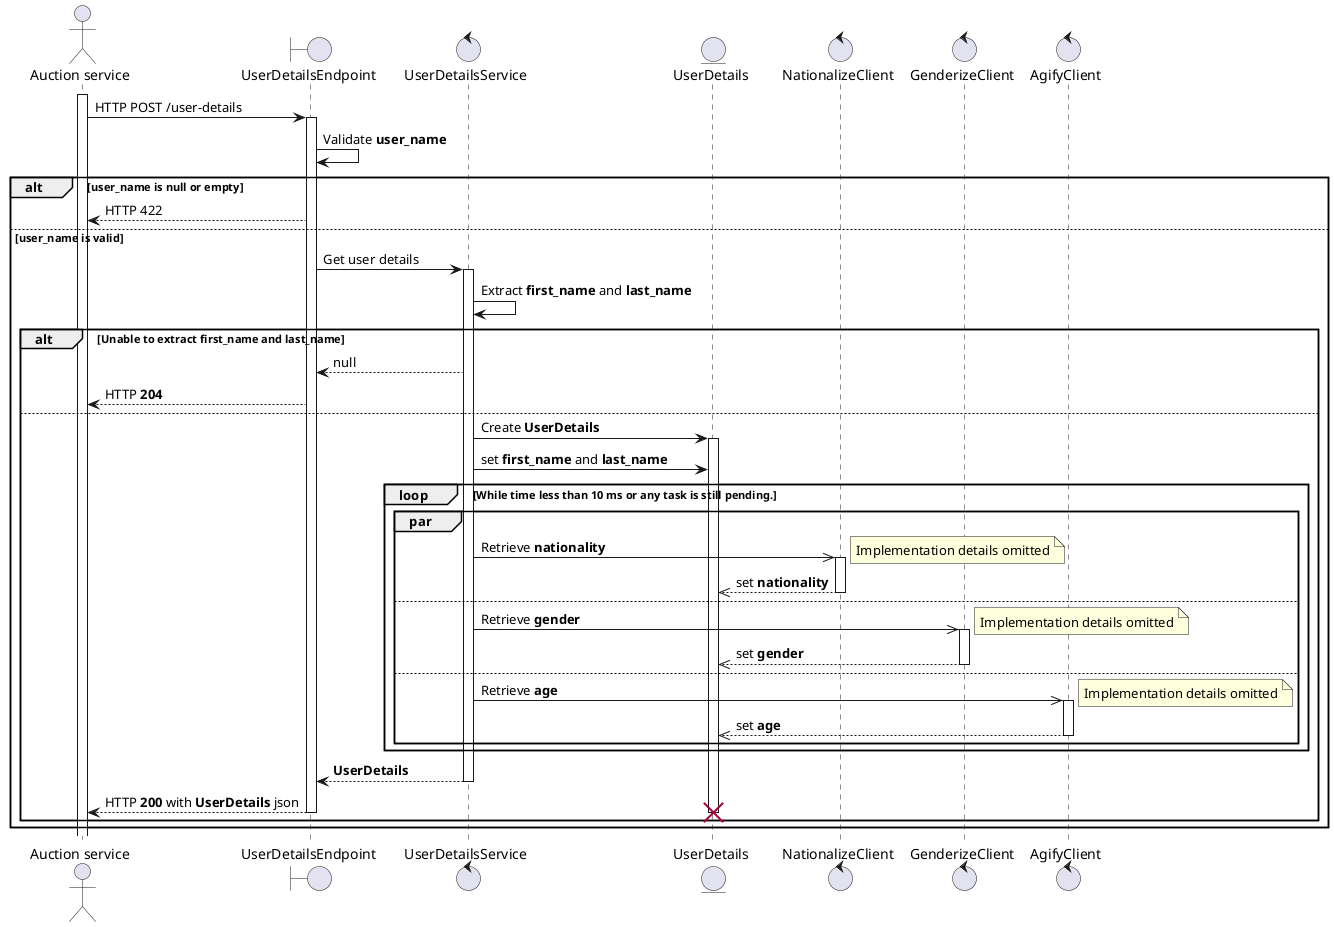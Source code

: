 @startuml
actor "Auction service" as auctionService
boundary UserDetailsEndpoint as endpoint
control UserDetailsService as service
entity UserDetails as userDetails
control NationalizeClient as nationalize
control GenderizeClient as genderize
control AgifyClient as agify

activate auctionService

auctionService -> endpoint: HTTP POST /user-details
activate endpoint

endpoint -> endpoint: Validate **user_name**

alt user_name is null or empty
    endpoint --> auctionService: HTTP 422

else user_name is valid
    endpoint -> service: Get user details
    activate service

    service -> service: Extract **first_name** and **last_name**
    alt Unable to extract **first_name** and **last_name**
        service --> endpoint: null
        endpoint --> auctionService: HTTP **204**

    else
        service -> userDetails: Create **UserDetails**
        activate userDetails

        service -> userDetails: set **first_name** and **last_name**
        loop While time less than 10 ms or any task is still pending.
            par
                service ->> nationalize: Retrieve **nationality**
                activate nationalize

                note right: Implementation details omitted

                nationalize -->> userDetails: set **nationality**
                deactivate nationalize

            else
                service ->> genderize: Retrieve **gender**
                activate genderize

                note right: Implementation details omitted

                genderize -->> userDetails: set **gender**
                deactivate genderize

            else
                service ->> agify: Retrieve **age**
                activate agify

                note right: Implementation details omitted

                agify -->> userDetails: set **age**
                deactivate agify
            end
        end loop

        service --> endpoint: **UserDetails**
        deactivate service

        endpoint --> auctionService: HTTP **200** with **UserDetails** json
        destroy  userDetails
        deactivate endpoint
    end
end

@enduml